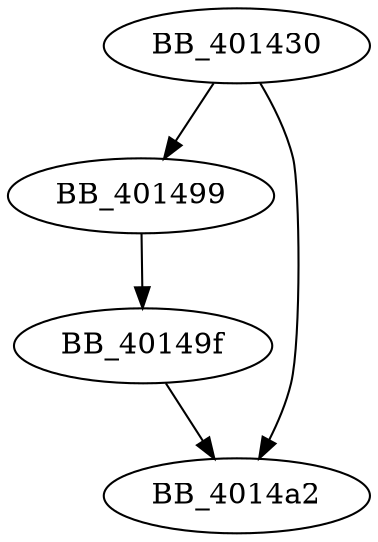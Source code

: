 DiGraph sub_401430{
BB_401430->BB_401499
BB_401430->BB_4014a2
BB_401499->BB_40149f
BB_40149f->BB_4014a2
}
